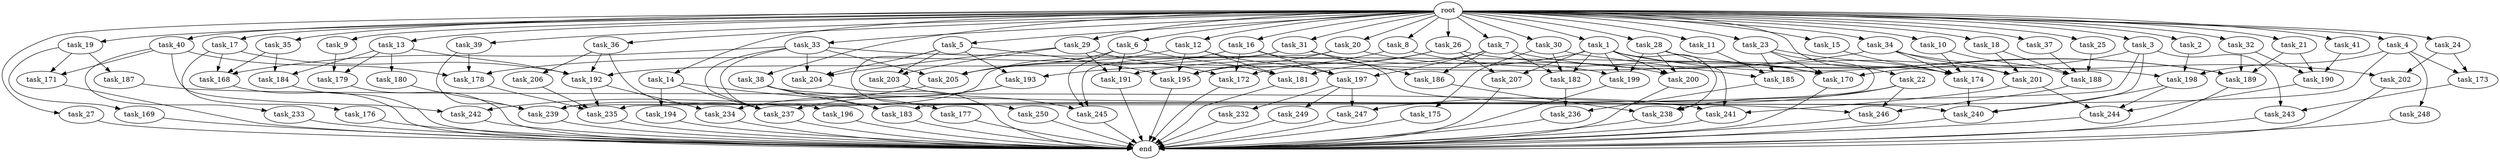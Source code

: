 digraph G {
  root [size="0.000000"];
  task_1 [size="10.240000"];
  task_2 [size="10.240000"];
  task_3 [size="10.240000"];
  task_4 [size="10.240000"];
  task_5 [size="10.240000"];
  task_6 [size="10.240000"];
  task_7 [size="10.240000"];
  task_8 [size="10.240000"];
  task_9 [size="10.240000"];
  task_10 [size="10.240000"];
  task_11 [size="10.240000"];
  task_12 [size="10.240000"];
  task_13 [size="10.240000"];
  task_14 [size="10.240000"];
  task_15 [size="10.240000"];
  task_16 [size="10.240000"];
  task_17 [size="10.240000"];
  task_18 [size="10.240000"];
  task_19 [size="10.240000"];
  task_20 [size="10.240000"];
  task_21 [size="10.240000"];
  task_22 [size="10.240000"];
  task_23 [size="10.240000"];
  task_24 [size="10.240000"];
  task_25 [size="10.240000"];
  task_26 [size="10.240000"];
  task_27 [size="10.240000"];
  task_28 [size="10.240000"];
  task_29 [size="10.240000"];
  task_30 [size="10.240000"];
  task_31 [size="10.240000"];
  task_32 [size="10.240000"];
  task_33 [size="10.240000"];
  task_34 [size="10.240000"];
  task_35 [size="10.240000"];
  task_36 [size="10.240000"];
  task_37 [size="10.240000"];
  task_38 [size="10.240000"];
  task_39 [size="10.240000"];
  task_40 [size="10.240000"];
  task_41 [size="10.240000"];
  task_168 [size="10737418240.000000"];
  task_169 [size="5497558138.880000"];
  task_170 [size="13915694039.040001"];
  task_171 [size="12455405158.400000"];
  task_172 [size="11854109736.960001"];
  task_173 [size="4466765987.840000"];
  task_174 [size="14688788152.320000"];
  task_175 [size="5497558138.880000"];
  task_176 [size="773094113.280000"];
  task_177 [size="3092376453.120000"];
  task_178 [size="15290083573.760000"];
  task_179 [size="2920577761.280000"];
  task_180 [size="773094113.280000"];
  task_181 [size="7043746365.440001"];
  task_182 [size="7645041786.880000"];
  task_183 [size="4810363371.520000"];
  task_184 [size="9363028705.280001"];
  task_185 [size="12799002542.080000"];
  task_186 [size="3865470566.400000"];
  task_187 [size="5497558138.880000"];
  task_188 [size="13228499271.680000"];
  task_189 [size="6270652252.160000"];
  task_190 [size="10050223472.639999"];
  task_191 [size="7645041786.880000"];
  task_192 [size="7730941132.800000"];
  task_193 [size="4982162063.360000"];
  task_194 [size="343597383.680000"];
  task_195 [size="13915694039.040001"];
  task_196 [size="1374389534.720000"];
  task_197 [size="10479720202.240000"];
  task_198 [size="9019431321.600000"];
  task_199 [size="4810363371.520000"];
  task_200 [size="7215545057.280000"];
  task_201 [size="7645041786.880000"];
  task_202 [size="4466765987.840000"];
  task_203 [size="6270652252.160000"];
  task_204 [size="7645041786.880000"];
  task_205 [size="11854109736.960001"];
  task_206 [size="3092376453.120000"];
  task_207 [size="3521873182.720000"];
  task_232 [size="2147483648.000000"];
  task_233 [size="6957847019.520000"];
  task_234 [size="10737418240.000000"];
  task_235 [size="11854109736.960001"];
  task_236 [size="11166914969.600000"];
  task_237 [size="13400297963.520000"];
  task_238 [size="11424613007.360001"];
  task_239 [size="20014547599.360001"];
  task_240 [size="18382460026.880001"];
  task_241 [size="11338713661.440001"];
  task_242 [size="13915694039.040001"];
  task_243 [size="2748779069.440000"];
  task_244 [size="11081015623.680000"];
  task_245 [size="10479720202.240000"];
  task_246 [size="6528350289.920000"];
  task_247 [size="5239860101.120000"];
  task_248 [size="1374389534.720000"];
  task_249 [size="2147483648.000000"];
  task_250 [size="773094113.280000"];
  end [size="0.000000"];

  root -> task_1 [size="1.000000"];
  root -> task_2 [size="1.000000"];
  root -> task_3 [size="1.000000"];
  root -> task_4 [size="1.000000"];
  root -> task_5 [size="1.000000"];
  root -> task_6 [size="1.000000"];
  root -> task_7 [size="1.000000"];
  root -> task_8 [size="1.000000"];
  root -> task_9 [size="1.000000"];
  root -> task_10 [size="1.000000"];
  root -> task_11 [size="1.000000"];
  root -> task_12 [size="1.000000"];
  root -> task_13 [size="1.000000"];
  root -> task_14 [size="1.000000"];
  root -> task_15 [size="1.000000"];
  root -> task_16 [size="1.000000"];
  root -> task_17 [size="1.000000"];
  root -> task_18 [size="1.000000"];
  root -> task_19 [size="1.000000"];
  root -> task_20 [size="1.000000"];
  root -> task_21 [size="1.000000"];
  root -> task_22 [size="1.000000"];
  root -> task_23 [size="1.000000"];
  root -> task_24 [size="1.000000"];
  root -> task_25 [size="1.000000"];
  root -> task_26 [size="1.000000"];
  root -> task_27 [size="1.000000"];
  root -> task_28 [size="1.000000"];
  root -> task_29 [size="1.000000"];
  root -> task_30 [size="1.000000"];
  root -> task_31 [size="1.000000"];
  root -> task_32 [size="1.000000"];
  root -> task_33 [size="1.000000"];
  root -> task_34 [size="1.000000"];
  root -> task_35 [size="1.000000"];
  root -> task_36 [size="1.000000"];
  root -> task_37 [size="1.000000"];
  root -> task_38 [size="1.000000"];
  root -> task_39 [size="1.000000"];
  root -> task_40 [size="1.000000"];
  root -> task_41 [size="1.000000"];
  task_1 -> task_170 [size="134217728.000000"];
  task_1 -> task_182 [size="134217728.000000"];
  task_1 -> task_189 [size="134217728.000000"];
  task_1 -> task_191 [size="134217728.000000"];
  task_1 -> task_199 [size="134217728.000000"];
  task_1 -> task_200 [size="134217728.000000"];
  task_1 -> task_207 [size="134217728.000000"];
  task_1 -> task_238 [size="134217728.000000"];
  task_2 -> task_198 [size="536870912.000000"];
  task_3 -> task_170 [size="134217728.000000"];
  task_3 -> task_239 [size="134217728.000000"];
  task_3 -> task_240 [size="134217728.000000"];
  task_3 -> task_243 [size="134217728.000000"];
  task_4 -> task_173 [size="134217728.000000"];
  task_4 -> task_183 [size="134217728.000000"];
  task_4 -> task_198 [size="134217728.000000"];
  task_4 -> task_248 [size="134217728.000000"];
  task_5 -> task_193 [size="75497472.000000"];
  task_5 -> task_195 [size="75497472.000000"];
  task_5 -> task_203 [size="75497472.000000"];
  task_5 -> task_204 [size="75497472.000000"];
  task_5 -> task_250 [size="75497472.000000"];
  task_6 -> task_181 [size="75497472.000000"];
  task_6 -> task_191 [size="75497472.000000"];
  task_6 -> task_205 [size="75497472.000000"];
  task_6 -> task_245 [size="75497472.000000"];
  task_7 -> task_181 [size="75497472.000000"];
  task_7 -> task_182 [size="75497472.000000"];
  task_7 -> task_186 [size="75497472.000000"];
  task_7 -> task_197 [size="75497472.000000"];
  task_7 -> task_201 [size="75497472.000000"];
  task_8 -> task_170 [size="411041792.000000"];
  task_8 -> task_193 [size="411041792.000000"];
  task_9 -> task_179 [size="209715200.000000"];
  task_10 -> task_174 [size="411041792.000000"];
  task_10 -> task_188 [size="411041792.000000"];
  task_11 -> task_185 [size="33554432.000000"];
  task_12 -> task_181 [size="536870912.000000"];
  task_12 -> task_195 [size="536870912.000000"];
  task_12 -> task_197 [size="536870912.000000"];
  task_12 -> task_205 [size="536870912.000000"];
  task_13 -> task_179 [size="75497472.000000"];
  task_13 -> task_180 [size="75497472.000000"];
  task_13 -> task_184 [size="75497472.000000"];
  task_13 -> task_192 [size="75497472.000000"];
  task_14 -> task_183 [size="33554432.000000"];
  task_14 -> task_194 [size="33554432.000000"];
  task_14 -> task_237 [size="33554432.000000"];
  task_15 -> task_174 [size="75497472.000000"];
  task_16 -> task_172 [size="411041792.000000"];
  task_16 -> task_197 [size="411041792.000000"];
  task_16 -> task_205 [size="411041792.000000"];
  task_16 -> task_240 [size="411041792.000000"];
  task_17 -> task_168 [size="75497472.000000"];
  task_17 -> task_176 [size="75497472.000000"];
  task_17 -> task_192 [size="75497472.000000"];
  task_18 -> task_188 [size="536870912.000000"];
  task_18 -> task_201 [size="536870912.000000"];
  task_19 -> task_169 [size="536870912.000000"];
  task_19 -> task_171 [size="536870912.000000"];
  task_19 -> task_187 [size="536870912.000000"];
  task_20 -> task_195 [size="536870912.000000"];
  task_20 -> task_200 [size="536870912.000000"];
  task_20 -> task_245 [size="536870912.000000"];
  task_21 -> task_189 [size="33554432.000000"];
  task_21 -> task_190 [size="33554432.000000"];
  task_22 -> task_238 [size="301989888.000000"];
  task_22 -> task_246 [size="301989888.000000"];
  task_22 -> task_247 [size="301989888.000000"];
  task_23 -> task_170 [size="679477248.000000"];
  task_23 -> task_174 [size="679477248.000000"];
  task_23 -> task_185 [size="679477248.000000"];
  task_23 -> task_235 [size="679477248.000000"];
  task_24 -> task_173 [size="301989888.000000"];
  task_24 -> task_202 [size="301989888.000000"];
  task_25 -> task_188 [size="209715200.000000"];
  task_26 -> task_172 [size="209715200.000000"];
  task_26 -> task_195 [size="209715200.000000"];
  task_26 -> task_198 [size="209715200.000000"];
  task_26 -> task_207 [size="209715200.000000"];
  task_27 -> end [size="1.000000"];
  task_28 -> task_189 [size="33554432.000000"];
  task_28 -> task_199 [size="33554432.000000"];
  task_28 -> task_200 [size="33554432.000000"];
  task_28 -> task_241 [size="33554432.000000"];
  task_29 -> task_172 [size="536870912.000000"];
  task_29 -> task_191 [size="536870912.000000"];
  task_29 -> task_203 [size="536870912.000000"];
  task_29 -> task_204 [size="536870912.000000"];
  task_30 -> task_175 [size="536870912.000000"];
  task_30 -> task_182 [size="536870912.000000"];
  task_30 -> task_185 [size="536870912.000000"];
  task_31 -> task_186 [size="301989888.000000"];
  task_31 -> task_192 [size="301989888.000000"];
  task_31 -> task_199 [size="301989888.000000"];
  task_31 -> task_239 [size="301989888.000000"];
  task_32 -> task_189 [size="411041792.000000"];
  task_32 -> task_190 [size="411041792.000000"];
  task_33 -> task_168 [size="134217728.000000"];
  task_33 -> task_174 [size="134217728.000000"];
  task_33 -> task_196 [size="134217728.000000"];
  task_33 -> task_204 [size="134217728.000000"];
  task_33 -> task_205 [size="134217728.000000"];
  task_33 -> task_237 [size="134217728.000000"];
  task_34 -> task_174 [size="134217728.000000"];
  task_34 -> task_178 [size="134217728.000000"];
  task_34 -> task_201 [size="134217728.000000"];
  task_34 -> task_202 [size="134217728.000000"];
  task_35 -> task_168 [size="838860800.000000"];
  task_35 -> task_184 [size="838860800.000000"];
  task_36 -> task_192 [size="301989888.000000"];
  task_36 -> task_206 [size="301989888.000000"];
  task_36 -> task_237 [size="301989888.000000"];
  task_37 -> task_188 [size="134217728.000000"];
  task_38 -> task_177 [size="301989888.000000"];
  task_38 -> task_183 [size="301989888.000000"];
  task_38 -> task_246 [size="301989888.000000"];
  task_39 -> task_178 [size="679477248.000000"];
  task_39 -> task_239 [size="679477248.000000"];
  task_40 -> task_171 [size="679477248.000000"];
  task_40 -> task_178 [size="679477248.000000"];
  task_40 -> task_233 [size="679477248.000000"];
  task_40 -> task_242 [size="679477248.000000"];
  task_41 -> task_190 [size="536870912.000000"];
  task_168 -> end [size="1.000000"];
  task_169 -> end [size="1.000000"];
  task_170 -> end [size="1.000000"];
  task_171 -> end [size="1.000000"];
  task_172 -> end [size="1.000000"];
  task_173 -> task_243 [size="134217728.000000"];
  task_174 -> task_240 [size="838860800.000000"];
  task_175 -> end [size="1.000000"];
  task_176 -> end [size="1.000000"];
  task_177 -> end [size="1.000000"];
  task_178 -> task_235 [size="134217728.000000"];
  task_179 -> end [size="1.000000"];
  task_180 -> task_239 [size="838860800.000000"];
  task_181 -> end [size="1.000000"];
  task_182 -> task_236 [size="679477248.000000"];
  task_183 -> end [size="1.000000"];
  task_184 -> end [size="1.000000"];
  task_185 -> task_236 [size="411041792.000000"];
  task_186 -> task_238 [size="679477248.000000"];
  task_187 -> task_241 [size="536870912.000000"];
  task_188 -> task_246 [size="33554432.000000"];
  task_189 -> end [size="1.000000"];
  task_190 -> task_244 [size="134217728.000000"];
  task_191 -> end [size="1.000000"];
  task_192 -> task_234 [size="209715200.000000"];
  task_192 -> task_235 [size="209715200.000000"];
  task_193 -> task_234 [size="838860800.000000"];
  task_193 -> task_237 [size="838860800.000000"];
  task_194 -> end [size="1.000000"];
  task_195 -> end [size="1.000000"];
  task_196 -> end [size="1.000000"];
  task_197 -> task_232 [size="209715200.000000"];
  task_197 -> task_247 [size="209715200.000000"];
  task_197 -> task_249 [size="209715200.000000"];
  task_198 -> task_240 [size="411041792.000000"];
  task_198 -> task_244 [size="411041792.000000"];
  task_199 -> end [size="1.000000"];
  task_200 -> end [size="1.000000"];
  task_201 -> task_241 [size="536870912.000000"];
  task_201 -> task_244 [size="536870912.000000"];
  task_202 -> end [size="1.000000"];
  task_203 -> task_245 [size="411041792.000000"];
  task_204 -> end [size="1.000000"];
  task_205 -> task_242 [size="679477248.000000"];
  task_206 -> task_235 [size="134217728.000000"];
  task_207 -> end [size="1.000000"];
  task_232 -> end [size="1.000000"];
  task_233 -> end [size="1.000000"];
  task_234 -> end [size="1.000000"];
  task_235 -> end [size="1.000000"];
  task_236 -> end [size="1.000000"];
  task_237 -> end [size="1.000000"];
  task_238 -> end [size="1.000000"];
  task_239 -> end [size="1.000000"];
  task_240 -> end [size="1.000000"];
  task_241 -> end [size="1.000000"];
  task_242 -> end [size="1.000000"];
  task_243 -> end [size="1.000000"];
  task_244 -> end [size="1.000000"];
  task_245 -> end [size="1.000000"];
  task_246 -> end [size="1.000000"];
  task_247 -> end [size="1.000000"];
  task_248 -> end [size="1.000000"];
  task_249 -> end [size="1.000000"];
  task_250 -> end [size="1.000000"];
}
